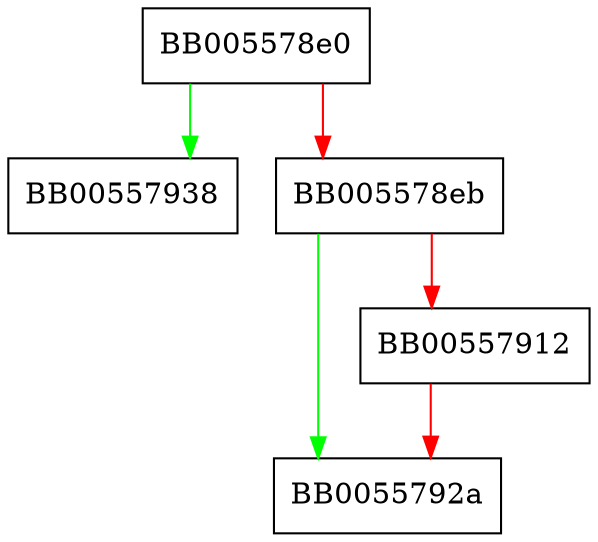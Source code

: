digraph ossl_cmp_ctx_set1_newChain {
  node [shape="box"];
  graph [splines=ortho];
  BB005578e0 -> BB00557938 [color="green"];
  BB005578e0 -> BB005578eb [color="red"];
  BB005578eb -> BB0055792a [color="green"];
  BB005578eb -> BB00557912 [color="red"];
  BB00557912 -> BB0055792a [color="red"];
}